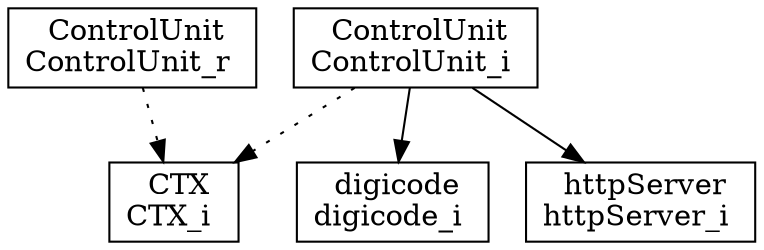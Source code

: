 digraph {
CTX_i [ label=" CTX\nCTX_i " shape= box ]
ControlUnit_i [ label=" ControlUnit\nControlUnit_i " shape= box ]
ControlUnit_r [ label=" ControlUnit\nControlUnit_r " shape= box ]
digicode_i [ label=" digicode\ndigicode_i " shape= box ]
httpServer_i [ label=" httpServer\nhttpServer_i " shape= box ]

"ControlUnit_i" -> "CTX_i" [style= dotted ]
"ControlUnit_r" -> "CTX_i" [style= dotted ]
"ControlUnit_i" -> "httpServer_i" []
"ControlUnit_i" -> "digicode_i" []
}
